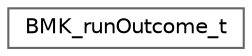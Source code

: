 digraph "类继承关系图"
{
 // LATEX_PDF_SIZE
  bgcolor="transparent";
  edge [fontname=Helvetica,fontsize=10,labelfontname=Helvetica,labelfontsize=10];
  node [fontname=Helvetica,fontsize=10,shape=box,height=0.2,width=0.4];
  rankdir="LR";
  Node0 [id="Node000000",label="BMK_runOutcome_t",height=0.2,width=0.4,color="grey40", fillcolor="white", style="filled",URL="$struct_b_m_k__run_outcome__t.html",tooltip=" "];
}
